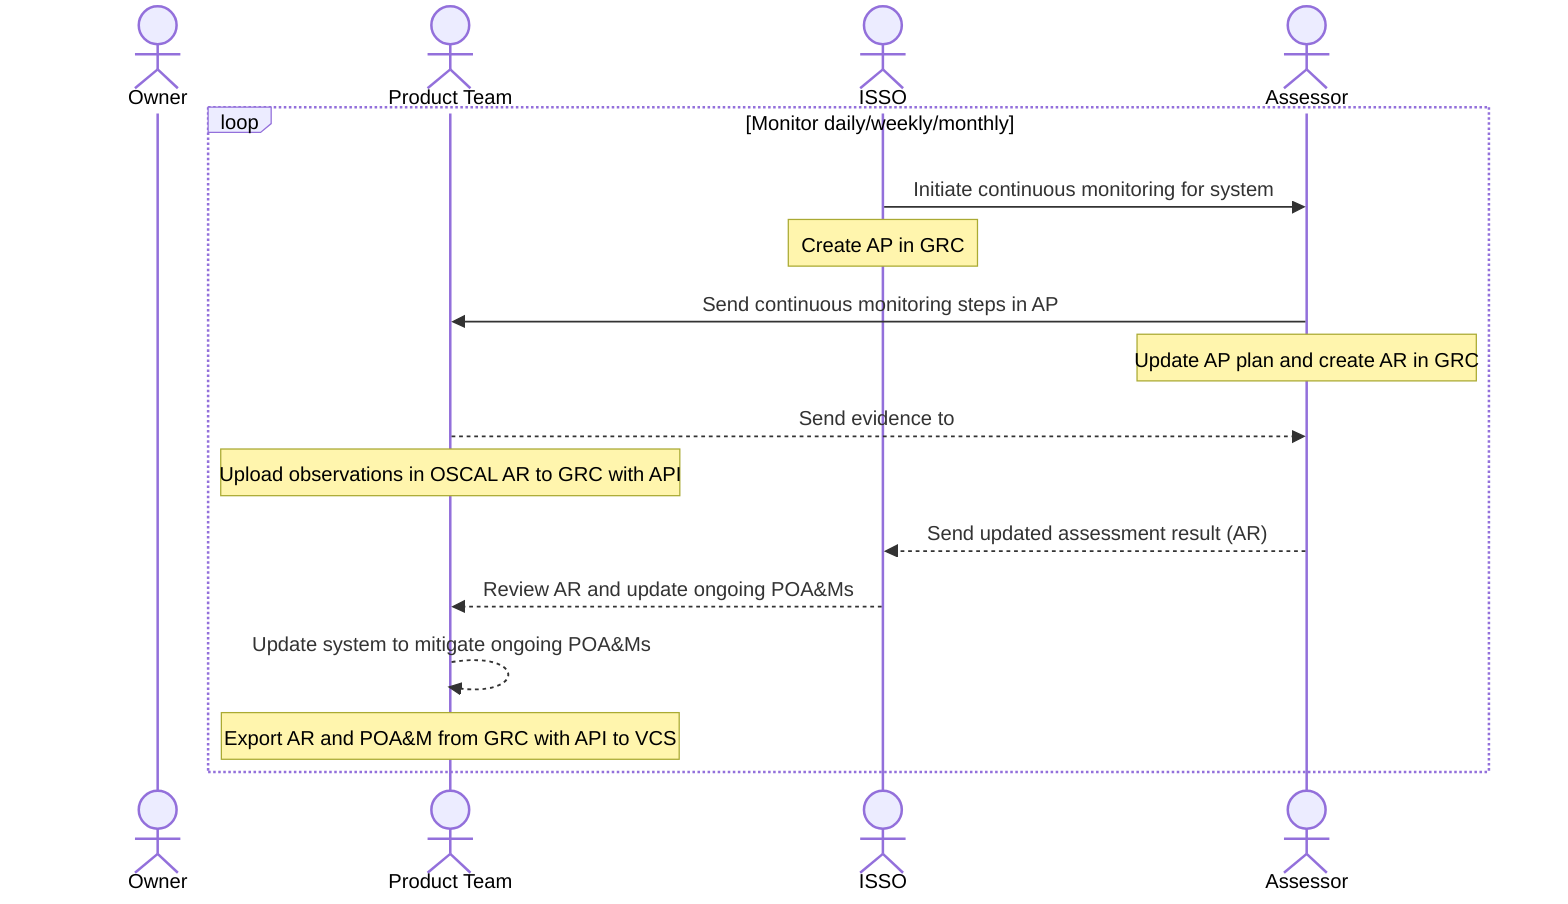 sequenceDiagram
    actor Owner
    actor Product Team
    actor ISSO
    actor Assessor
    loop Monitor daily/weekly/monthly
        ISSO->>Assessor: Initiate continuous monitoring for system
        Note over ISSO: Create AP in GRC
        Assessor->>Product Team: Send continuous monitoring steps in AP
        Note over Assessor: Update AP plan and create AR in GRC
        Product Team-->>Assessor: Send evidence to 
        Note over Product Team: Upload observations in OSCAL AR to GRC with API
        Assessor-->>ISSO: Send updated assessment result (AR)
        ISSO-->>Product Team: Review AR and update ongoing POA&Ms
        Product Team-->>Product Team: Update system to mitigate ongoing POA&Ms
        Note over Product Team: Export AR and POA&M from GRC with API to VCS
    end